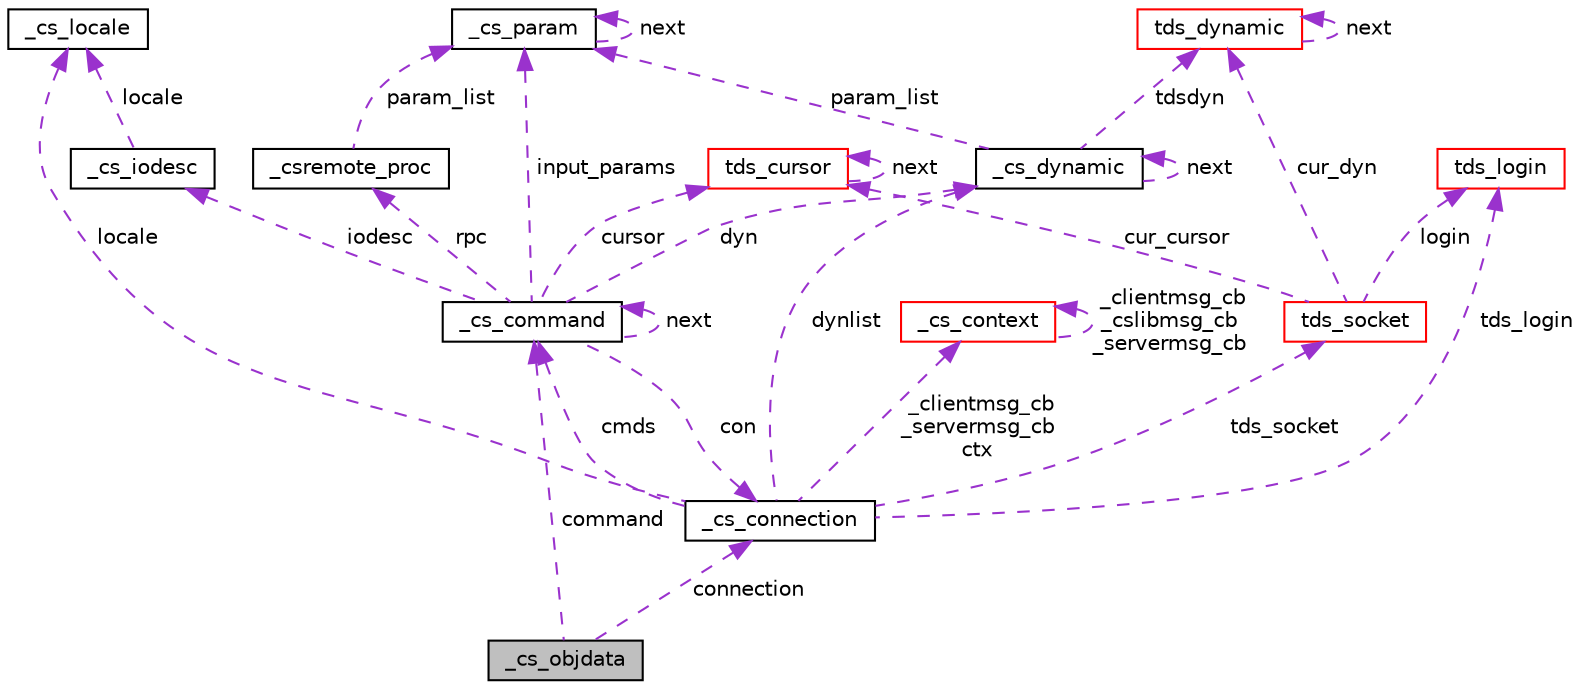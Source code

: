 digraph "_cs_objdata"
{
 // LATEX_PDF_SIZE
  edge [fontname="Helvetica",fontsize="10",labelfontname="Helvetica",labelfontsize="10"];
  node [fontname="Helvetica",fontsize="10",shape=record];
  Node1 [label="_cs_objdata",height=0.2,width=0.4,color="black", fillcolor="grey75", style="filled", fontcolor="black",tooltip=" "];
  Node2 -> Node1 [dir="back",color="darkorchid3",fontsize="10",style="dashed",label=" command" ,fontname="Helvetica"];
  Node2 [label="_cs_command",height=0.2,width=0.4,color="black", fillcolor="white", style="filled",URL="$a00899.html",tooltip=" "];
  Node3 -> Node2 [dir="back",color="darkorchid3",fontsize="10",style="dashed",label=" iodesc" ,fontname="Helvetica"];
  Node3 [label="_cs_iodesc",height=0.2,width=0.4,color="black", fillcolor="white", style="filled",URL="$a00823.html",tooltip=" "];
  Node4 -> Node3 [dir="back",color="darkorchid3",fontsize="10",style="dashed",label=" locale" ,fontname="Helvetica"];
  Node4 [label="_cs_locale",height=0.2,width=0.4,color="black", fillcolor="white", style="filled",URL="$a00907.html",tooltip=" "];
  Node2 -> Node2 [dir="back",color="darkorchid3",fontsize="10",style="dashed",label=" next" ,fontname="Helvetica"];
  Node5 -> Node2 [dir="back",color="darkorchid3",fontsize="10",style="dashed",label=" input_params" ,fontname="Helvetica"];
  Node5 [label="_cs_param",height=0.2,width=0.4,color="black", fillcolor="white", style="filled",URL="$a00887.html",tooltip=" "];
  Node5 -> Node5 [dir="back",color="darkorchid3",fontsize="10",style="dashed",label=" next" ,fontname="Helvetica"];
  Node6 -> Node2 [dir="back",color="darkorchid3",fontsize="10",style="dashed",label=" dyn" ,fontname="Helvetica"];
  Node6 [label="_cs_dynamic",height=0.2,width=0.4,color="black", fillcolor="white", style="filled",URL="$a00895.html",tooltip=" "];
  Node7 -> Node6 [dir="back",color="darkorchid3",fontsize="10",style="dashed",label=" tdsdyn" ,fontname="Helvetica"];
  Node7 [label="tds_dynamic",height=0.2,width=0.4,color="red", fillcolor="white", style="filled",URL="$a01207.html",tooltip="Holds information for a dynamic (also called prepared) query."];
  Node7 -> Node7 [dir="back",color="darkorchid3",fontsize="10",style="dashed",label=" next" ,fontname="Helvetica"];
  Node5 -> Node6 [dir="back",color="darkorchid3",fontsize="10",style="dashed",label=" param_list" ,fontname="Helvetica"];
  Node6 -> Node6 [dir="back",color="darkorchid3",fontsize="10",style="dashed",label=" next" ,fontname="Helvetica"];
  Node15 -> Node2 [dir="back",color="darkorchid3",fontsize="10",style="dashed",label=" cursor" ,fontname="Helvetica"];
  Node15 [label="tds_cursor",height=0.2,width=0.4,color="red", fillcolor="white", style="filled",URL="$a01199.html",tooltip="Holds informations about a cursor."];
  Node15 -> Node15 [dir="back",color="darkorchid3",fontsize="10",style="dashed",label=" next" ,fontname="Helvetica"];
  Node30 -> Node2 [dir="back",color="darkorchid3",fontsize="10",style="dashed",label=" con" ,fontname="Helvetica"];
  Node30 [label="_cs_connection",height=0.2,width=0.4,color="black", fillcolor="white", style="filled",URL="$a00883.html",tooltip=" "];
  Node4 -> Node30 [dir="back",color="darkorchid3",fontsize="10",style="dashed",label=" locale" ,fontname="Helvetica"];
  Node9 -> Node30 [dir="back",color="darkorchid3",fontsize="10",style="dashed",label=" tds_socket" ,fontname="Helvetica"];
  Node9 [label="tds_socket",height=0.2,width=0.4,color="red", fillcolor="white", style="filled",URL="$a01235.html",tooltip="Information for a server connection."];
  Node10 -> Node9 [dir="back",color="darkorchid3",fontsize="10",style="dashed",label=" login" ,fontname="Helvetica"];
  Node10 [label="tds_login",height=0.2,width=0.4,color="red", fillcolor="white", style="filled",URL="$a01143.html",tooltip=" "];
  Node7 -> Node9 [dir="back",color="darkorchid3",fontsize="10",style="dashed",label=" cur_dyn" ,fontname="Helvetica"];
  Node15 -> Node9 [dir="back",color="darkorchid3",fontsize="10",style="dashed",label=" cur_cursor" ,fontname="Helvetica"];
  Node10 -> Node30 [dir="back",color="darkorchid3",fontsize="10",style="dashed",label=" tds_login" ,fontname="Helvetica"];
  Node2 -> Node30 [dir="back",color="darkorchid3",fontsize="10",style="dashed",label=" cmds" ,fontname="Helvetica"];
  Node31 -> Node30 [dir="back",color="darkorchid3",fontsize="10",style="dashed",label=" _clientmsg_cb\n_servermsg_cb\nctx" ,fontname="Helvetica"];
  Node31 [label="_cs_context",height=0.2,width=0.4,color="red", fillcolor="white", style="filled",URL="$a00875.html",tooltip=" "];
  Node31 -> Node31 [dir="back",color="darkorchid3",fontsize="10",style="dashed",label=" _clientmsg_cb\n_cslibmsg_cb\n_servermsg_cb" ,fontname="Helvetica"];
  Node6 -> Node30 [dir="back",color="darkorchid3",fontsize="10",style="dashed",label=" dynlist" ,fontname="Helvetica"];
  Node38 -> Node2 [dir="back",color="darkorchid3",fontsize="10",style="dashed",label=" rpc" ,fontname="Helvetica"];
  Node38 [label="_csremote_proc",height=0.2,width=0.4,color="black", fillcolor="white", style="filled",URL="$a00891.html",tooltip=" "];
  Node5 -> Node38 [dir="back",color="darkorchid3",fontsize="10",style="dashed",label=" param_list" ,fontname="Helvetica"];
  Node30 -> Node1 [dir="back",color="darkorchid3",fontsize="10",style="dashed",label=" connection" ,fontname="Helvetica"];
}
